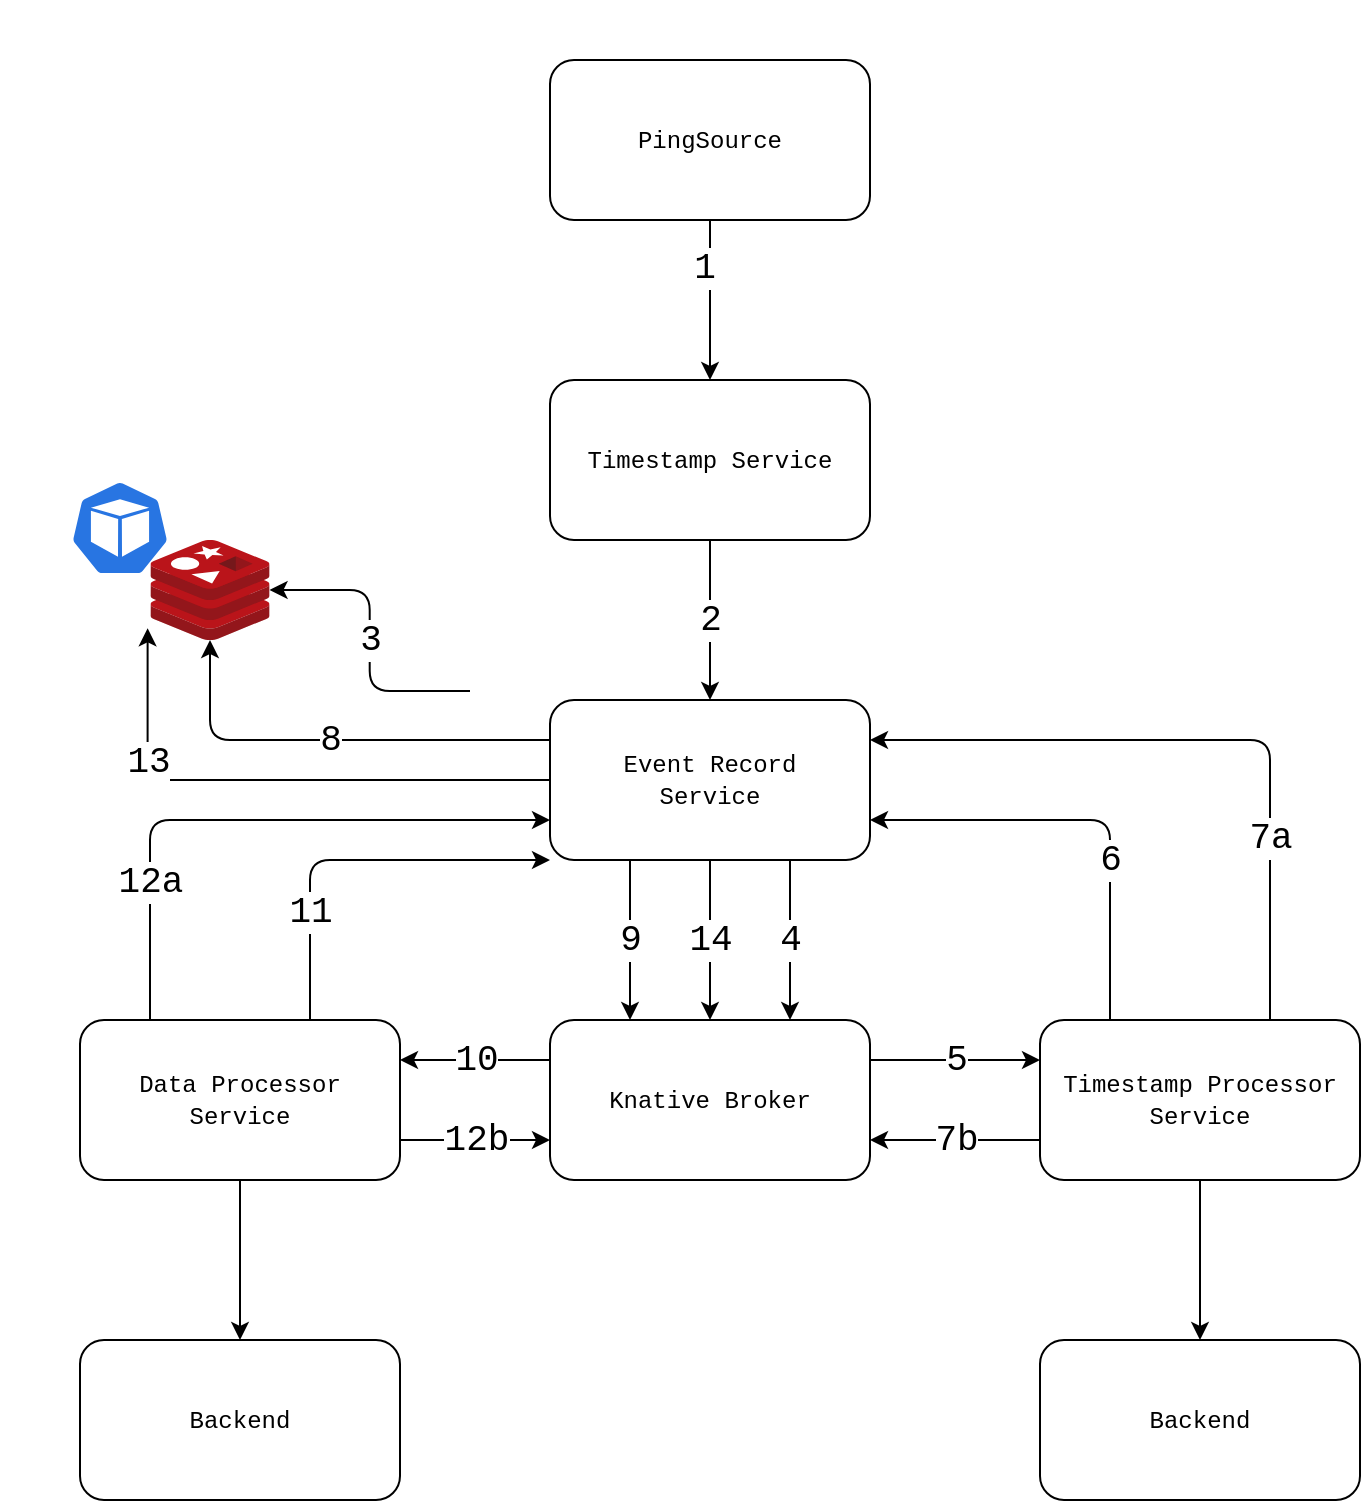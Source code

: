 <mxfile>
    <diagram id="fOCl24pGFUaWuH7LroDw" name="Page-1">
        <mxGraphModel dx="1589" dy="949" grid="1" gridSize="10" guides="1" tooltips="1" connect="1" arrows="1" fold="1" page="1" pageScale="1" pageWidth="850" pageHeight="1100" math="0" shadow="0">
            <root>
                <mxCell id="0"/>
                <mxCell id="1" parent="0"/>
                <mxCell id="19" value="" style="group" parent="1" vertex="1" connectable="0">
                    <mxGeometry x="320" y="530" width="200" height="110" as="geometry"/>
                </mxCell>
                <mxCell id="4" value="&lt;font face=&quot;Courier New&quot; style=&quot;font-size: 12px&quot;&gt;Knative Broker&lt;/font&gt;" style="rounded=1;whiteSpace=wrap;html=1;" parent="19" vertex="1">
                    <mxGeometry x="40" y="30" width="160" height="80" as="geometry"/>
                </mxCell>
                <mxCell id="8" value="" style="shape=image;verticalLabelPosition=bottom;labelBackgroundColor=#ffffff;verticalAlign=top;aspect=fixed;imageAspect=0;image=https://knative.dev/docs/images/logo/rgb/knative-logo-rgb.png;" parent="19" vertex="1">
                    <mxGeometry width="63.14" height="51" as="geometry"/>
                </mxCell>
                <mxCell id="20" value="" style="group" parent="1" vertex="1" connectable="0">
                    <mxGeometry x="320" y="370" width="200" height="110" as="geometry"/>
                </mxCell>
                <mxCell id="17" value="&lt;font face=&quot;Courier New&quot; style=&quot;font-size: 12px&quot;&gt;Event Record&lt;br&gt;Service&lt;br&gt;&lt;/font&gt;" style="rounded=1;whiteSpace=wrap;html=1;" parent="20" vertex="1">
                    <mxGeometry x="40" y="30" width="160" height="80" as="geometry"/>
                </mxCell>
                <mxCell id="18" value="" style="shape=image;verticalLabelPosition=bottom;labelBackgroundColor=#ffffff;verticalAlign=top;aspect=fixed;imageAspect=0;image=https://knative.dev/docs/images/logo/rgb/knative-logo-rgb.png;" parent="20" vertex="1">
                    <mxGeometry width="63.14" height="51" as="geometry"/>
                </mxCell>
                <mxCell id="21" value="" style="group" parent="1" vertex="1" connectable="0">
                    <mxGeometry x="320" y="50" width="200" height="110" as="geometry"/>
                </mxCell>
                <mxCell id="10" value="&lt;font face=&quot;Courier New&quot;&gt;PingSource&lt;/font&gt;" style="rounded=1;whiteSpace=wrap;html=1;" parent="21" vertex="1">
                    <mxGeometry x="40" y="30" width="160" height="80" as="geometry"/>
                </mxCell>
                <mxCell id="11" value="" style="shape=image;verticalLabelPosition=bottom;labelBackgroundColor=#ffffff;verticalAlign=top;aspect=fixed;imageAspect=0;image=https://knative.dev/docs/images/logo/rgb/knative-logo-rgb.png;" parent="21" vertex="1">
                    <mxGeometry width="63.14" height="51" as="geometry"/>
                </mxCell>
                <mxCell id="22" value="" style="group" parent="1" vertex="1" connectable="0">
                    <mxGeometry x="320" y="210" width="200" height="110" as="geometry"/>
                </mxCell>
                <mxCell id="2" value="&lt;font face=&quot;Courier New&quot;&gt;Timestamp Service&lt;/font&gt;" style="rounded=1;whiteSpace=wrap;html=1;" parent="22" vertex="1">
                    <mxGeometry x="40" y="30" width="160" height="80" as="geometry"/>
                </mxCell>
                <mxCell id="3" value="" style="shape=image;verticalLabelPosition=bottom;labelBackgroundColor=#ffffff;verticalAlign=top;aspect=fixed;imageAspect=0;image=https://knative.dev/docs/images/logo/rgb/knative-logo-rgb.png;" parent="22" vertex="1">
                    <mxGeometry width="63.14" height="51" as="geometry"/>
                </mxCell>
                <mxCell id="23" value="" style="group" parent="1" vertex="1" connectable="0">
                    <mxGeometry x="565" y="530" width="200" height="110" as="geometry"/>
                </mxCell>
                <mxCell id="6" value="&lt;font face=&quot;Courier New&quot;&gt;Timestamp Processor&lt;br&gt;Service&lt;br&gt;&lt;/font&gt;" style="rounded=1;whiteSpace=wrap;html=1;" parent="23" vertex="1">
                    <mxGeometry x="40" y="30" width="160" height="80" as="geometry"/>
                </mxCell>
                <mxCell id="7" value="" style="shape=image;verticalLabelPosition=bottom;labelBackgroundColor=#ffffff;verticalAlign=top;aspect=fixed;imageAspect=0;image=https://knative.dev/docs/images/logo/rgb/knative-logo-rgb.png;" parent="23" vertex="1">
                    <mxGeometry width="63.14" height="51" as="geometry"/>
                </mxCell>
                <mxCell id="31" value="" style="group" parent="1" vertex="1" connectable="0">
                    <mxGeometry x="85" y="530" width="200" height="110" as="geometry"/>
                </mxCell>
                <mxCell id="32" value="&lt;font face=&quot;Courier New&quot;&gt;Data Processor&lt;br&gt;Service&lt;br&gt;&lt;/font&gt;" style="rounded=1;whiteSpace=wrap;html=1;" parent="31" vertex="1">
                    <mxGeometry x="40" y="30" width="160" height="80" as="geometry"/>
                </mxCell>
                <mxCell id="33" value="" style="shape=image;verticalLabelPosition=bottom;labelBackgroundColor=#ffffff;verticalAlign=top;aspect=fixed;imageAspect=0;image=https://knative.dev/docs/images/logo/rgb/knative-logo-rgb.png;" parent="31" vertex="1">
                    <mxGeometry width="63.14" height="51" as="geometry"/>
                </mxCell>
                <mxCell id="46" value="" style="group" parent="1" vertex="1" connectable="0">
                    <mxGeometry x="120" y="290" width="99.77" height="80" as="geometry"/>
                </mxCell>
                <mxCell id="45" value="" style="sketch=0;html=1;dashed=0;whitespace=wrap;fillColor=#2875E2;strokeColor=#ffffff;points=[[0.005,0.63,0],[0.1,0.2,0],[0.9,0.2,0],[0.5,0,0],[0.995,0.63,0],[0.72,0.99,0],[0.5,1,0],[0.28,0.99,0]];shape=mxgraph.kubernetes.icon;prIcon=pod;fontFamily=Courier New;fontSize=18;" parent="46" vertex="1">
                    <mxGeometry width="50" height="48" as="geometry"/>
                </mxCell>
                <mxCell id="42" value="" style="sketch=0;aspect=fixed;html=1;points=[];align=center;image;fontSize=12;image=img/lib/mscae/Cache_Redis_Product.svg;fontFamily=Courier New;" parent="46" vertex="1">
                    <mxGeometry x="40.24" y="30" width="59.53" height="50" as="geometry"/>
                </mxCell>
                <mxCell id="101" style="edgeStyle=none;html=1;entryX=0.5;entryY=0;entryDx=0;entryDy=0;fontFamily=Courier New;fontSize=18;" parent="1" source="10" target="2" edge="1">
                    <mxGeometry relative="1" as="geometry"/>
                </mxCell>
                <mxCell id="129" value="1" style="edgeLabel;html=1;align=center;verticalAlign=middle;resizable=0;points=[];fontSize=18;fontFamily=Courier New;" parent="101" vertex="1" connectable="0">
                    <mxGeometry x="-0.404" y="-3" relative="1" as="geometry">
                        <mxPoint as="offset"/>
                    </mxGeometry>
                </mxCell>
                <mxCell id="121" value="12b" style="edgeStyle=orthogonalEdgeStyle;html=1;entryX=0;entryY=0.75;entryDx=0;entryDy=0;fontFamily=Courier New;fontSize=18;" parent="1" source="32" target="4" edge="1">
                    <mxGeometry relative="1" as="geometry">
                        <Array as="points">
                            <mxPoint x="310" y="620"/>
                            <mxPoint x="310" y="620"/>
                        </Array>
                    </mxGeometry>
                </mxCell>
                <mxCell id="122" value="10" style="edgeStyle=orthogonalEdgeStyle;html=1;entryX=1;entryY=0.25;entryDx=0;entryDy=0;fontFamily=Courier New;fontSize=18;" parent="1" source="4" target="32" edge="1">
                    <mxGeometry relative="1" as="geometry">
                        <Array as="points">
                            <mxPoint x="340" y="580"/>
                            <mxPoint x="340" y="580"/>
                        </Array>
                    </mxGeometry>
                </mxCell>
                <mxCell id="125" value="11" style="edgeStyle=orthogonalEdgeStyle;html=1;entryX=0;entryY=1;entryDx=0;entryDy=0;fontFamily=Courier New;fontSize=18;" parent="1" source="32" target="17" edge="1">
                    <mxGeometry x="-0.455" relative="1" as="geometry">
                        <Array as="points">
                            <mxPoint x="240" y="480"/>
                        </Array>
                        <mxPoint as="offset"/>
                    </mxGeometry>
                </mxCell>
                <mxCell id="130" value="2" style="edgeStyle=orthogonalEdgeStyle;html=1;entryX=0.5;entryY=0;entryDx=0;entryDy=0;fontFamily=Courier New;fontSize=18;" parent="1" source="2" target="17" edge="1">
                    <mxGeometry relative="1" as="geometry"/>
                </mxCell>
                <mxCell id="138" value="3" style="edgeStyle=orthogonalEdgeStyle;html=1;fontFamily=Courier New;fontSize=18;" parent="1" source="18" target="42" edge="1">
                    <mxGeometry relative="1" as="geometry"/>
                </mxCell>
                <mxCell id="139" value="4" style="edgeStyle=orthogonalEdgeStyle;html=1;entryX=0.75;entryY=0;entryDx=0;entryDy=0;fontFamily=Courier New;fontSize=18;" parent="1" source="17" target="4" edge="1">
                    <mxGeometry relative="1" as="geometry">
                        <Array as="points">
                            <mxPoint x="480" y="500"/>
                            <mxPoint x="480" y="500"/>
                        </Array>
                    </mxGeometry>
                </mxCell>
                <mxCell id="140" value="5" style="edgeStyle=orthogonalEdgeStyle;html=1;entryX=0;entryY=0.25;entryDx=0;entryDy=0;fontFamily=Courier New;fontSize=18;" parent="1" source="4" target="6" edge="1">
                    <mxGeometry relative="1" as="geometry">
                        <Array as="points">
                            <mxPoint x="540" y="580"/>
                            <mxPoint x="540" y="580"/>
                        </Array>
                    </mxGeometry>
                </mxCell>
                <mxCell id="141" value="6" style="edgeStyle=orthogonalEdgeStyle;html=1;entryX=1;entryY=0.75;entryDx=0;entryDy=0;fontFamily=Courier New;fontSize=18;" parent="1" source="6" target="17" edge="1">
                    <mxGeometry x="-0.273" relative="1" as="geometry">
                        <Array as="points">
                            <mxPoint x="640" y="460"/>
                        </Array>
                        <mxPoint as="offset"/>
                    </mxGeometry>
                </mxCell>
                <mxCell id="142" value="7a" style="edgeStyle=orthogonalEdgeStyle;html=1;entryX=1;entryY=0.25;entryDx=0;entryDy=0;fontFamily=Courier New;fontSize=18;" parent="1" source="6" target="17" edge="1">
                    <mxGeometry x="-0.471" relative="1" as="geometry">
                        <Array as="points">
                            <mxPoint x="720" y="420"/>
                        </Array>
                        <mxPoint y="-1" as="offset"/>
                    </mxGeometry>
                </mxCell>
                <mxCell id="143" value="7b" style="edgeStyle=orthogonalEdgeStyle;html=1;entryX=1;entryY=0.75;entryDx=0;entryDy=0;fontFamily=Courier New;fontSize=18;" parent="1" source="6" target="4" edge="1">
                    <mxGeometry relative="1" as="geometry">
                        <Array as="points">
                            <mxPoint x="580" y="620"/>
                            <mxPoint x="580" y="620"/>
                        </Array>
                    </mxGeometry>
                </mxCell>
                <mxCell id="144" value="9" style="edgeStyle=orthogonalEdgeStyle;html=1;entryX=0.25;entryY=0;entryDx=0;entryDy=0;fontFamily=Courier New;fontSize=18;" parent="1" source="17" target="4" edge="1">
                    <mxGeometry relative="1" as="geometry">
                        <Array as="points">
                            <mxPoint x="400" y="510"/>
                            <mxPoint x="400" y="510"/>
                        </Array>
                    </mxGeometry>
                </mxCell>
                <mxCell id="145" value="8" style="edgeStyle=orthogonalEdgeStyle;html=1;fontFamily=Courier New;fontSize=18;" parent="1" source="17" target="42" edge="1">
                    <mxGeometry relative="1" as="geometry">
                        <Array as="points">
                            <mxPoint x="190" y="420"/>
                        </Array>
                    </mxGeometry>
                </mxCell>
                <mxCell id="146" value="12a" style="edgeStyle=orthogonalEdgeStyle;html=1;fontFamily=Courier New;fontSize=18;entryX=0;entryY=0.75;entryDx=0;entryDy=0;" parent="1" source="32" target="17" edge="1">
                    <mxGeometry x="-0.533" relative="1" as="geometry">
                        <mxPoint x="190" y="470" as="targetPoint"/>
                        <Array as="points">
                            <mxPoint x="160" y="460"/>
                        </Array>
                        <mxPoint y="1" as="offset"/>
                    </mxGeometry>
                </mxCell>
                <mxCell id="147" value="13" style="edgeStyle=orthogonalEdgeStyle;html=1;entryX=-0.024;entryY=0.883;entryDx=0;entryDy=0;entryPerimeter=0;fontFamily=Courier New;fontSize=18;" parent="1" source="17" target="42" edge="1">
                    <mxGeometry x="0.525" relative="1" as="geometry">
                        <mxPoint y="1" as="offset"/>
                    </mxGeometry>
                </mxCell>
                <mxCell id="148" value="14" style="edgeStyle=orthogonalEdgeStyle;html=1;entryX=0.5;entryY=0;entryDx=0;entryDy=0;fontFamily=Courier New;fontSize=18;" parent="1" source="17" target="4" edge="1">
                    <mxGeometry relative="1" as="geometry"/>
                </mxCell>
                <mxCell id="149" value="&lt;font face=&quot;Courier New&quot; style=&quot;font-size: 12px&quot;&gt;Backend&lt;/font&gt;" style="rounded=1;whiteSpace=wrap;html=1;" vertex="1" parent="1">
                    <mxGeometry x="125" y="720" width="160" height="80" as="geometry"/>
                </mxCell>
                <mxCell id="150" value="&lt;font face=&quot;Courier New&quot; style=&quot;font-size: 12px&quot;&gt;Backend&lt;/font&gt;" style="rounded=1;whiteSpace=wrap;html=1;" vertex="1" parent="1">
                    <mxGeometry x="605" y="720" width="160" height="80" as="geometry"/>
                </mxCell>
                <mxCell id="151" style="edgeStyle=none;html=1;entryX=0.5;entryY=0;entryDx=0;entryDy=0;fontFamily=Courier New;fontSize=12;" edge="1" parent="1" source="32" target="149">
                    <mxGeometry relative="1" as="geometry"/>
                </mxCell>
                <mxCell id="152" style="edgeStyle=none;html=1;entryX=0.5;entryY=0;entryDx=0;entryDy=0;fontFamily=Courier New;fontSize=12;" edge="1" parent="1" source="6" target="150">
                    <mxGeometry relative="1" as="geometry"/>
                </mxCell>
            </root>
        </mxGraphModel>
    </diagram>
</mxfile>